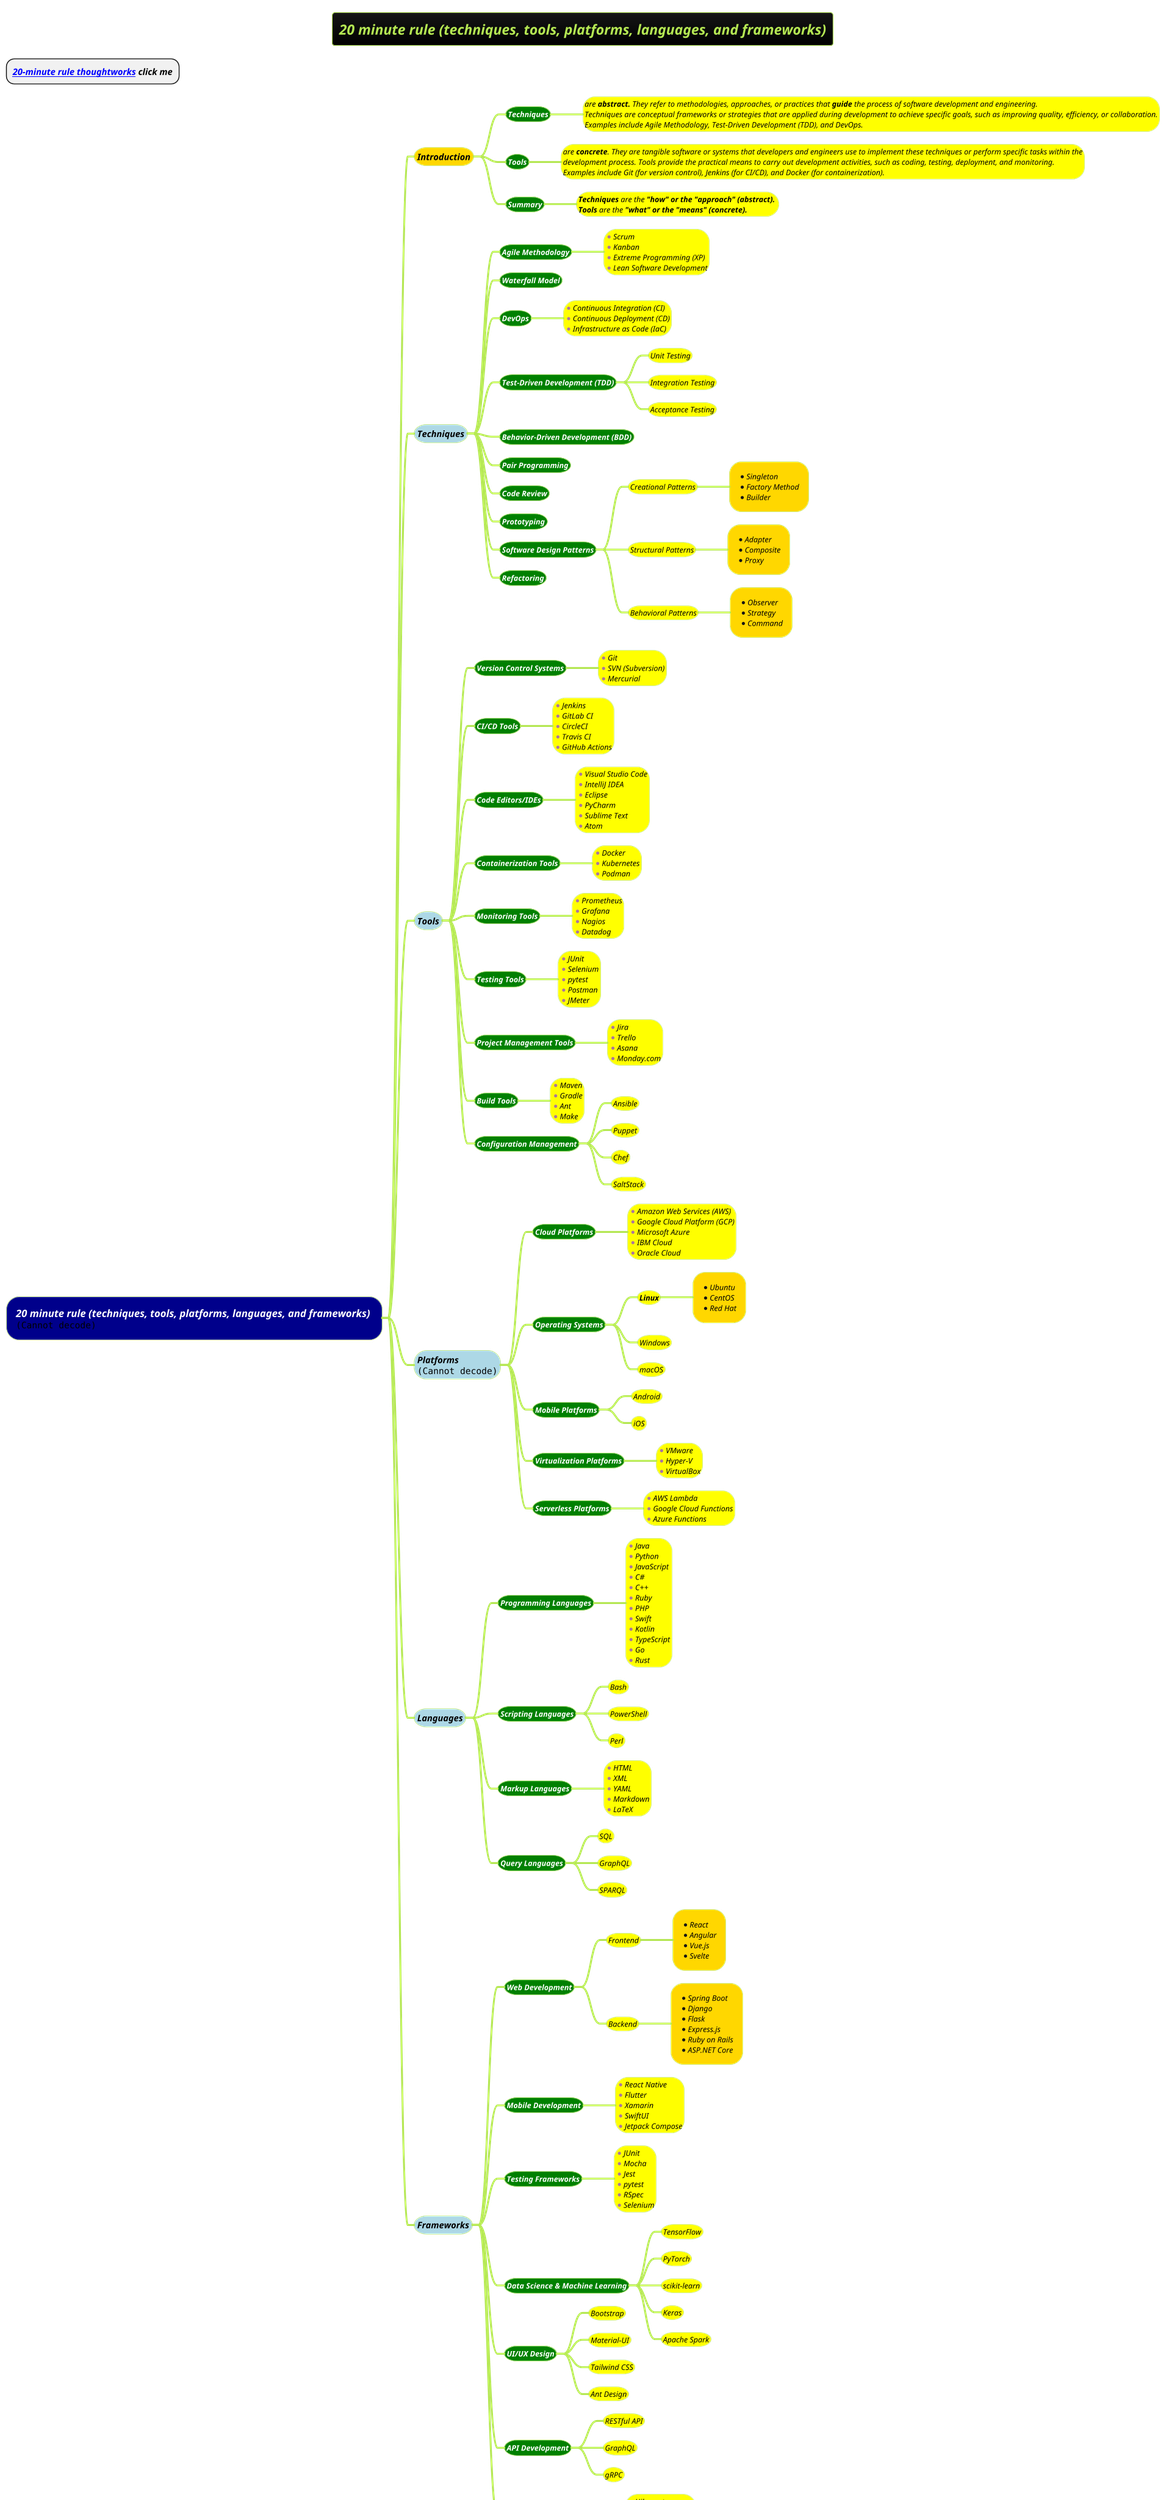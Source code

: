 @startmindmap
* <i><b>[[https://www.thoughtworks.com/radar 20-minute rule thoughtworks]] click me

!theme hacker
title = <i><size:18>20 minute rule (techniques, tools, platforms, languages, and frameworks)

*[#darkblue] <i><color #white>20 minute rule (techniques, tools, platforms, languages, and frameworks) \n<img:images/img_902.png{scale=1}>
**[#gold] <i><color #black>Introduction
***[#green] <i><color #white><b><size:12>Techniques
****[#yellow]:<i><color #black><size:12>are **abstract.** They refer to methodologies, approaches, or practices that **guide** the process of software development and engineering.
<i><color #black><size:12>Techniques are conceptual frameworks or strategies that are applied during development to achieve specific goals, such as improving quality, efficiency, or collaboration.
<i><color #black><size:12>Examples include Agile Methodology, Test-Driven Development (TDD), and DevOps.;

***[#green] <i><color #white><b><size:12>Tools
****[#yellow]:<i><color #black><size:12>are **concrete**. They are tangible software or systems that developers and engineers use to implement these techniques or perform specific tasks within the
<i><color #black><size:12>development process. Tools provide the practical means to carry out development activities, such as coding, testing, deployment, and monitoring.
<i><color #black><size:12>Examples include Git (for version control), Jenkins (for CI/CD), and Docker (for containerization).;
***[#green] <i><color #white><b><size:12>Summary
****[#yellow] <i><color #black><size:12>**Techniques** are the <b>"how" or the "approach" (abstract). \n<i><color #black><size:12>**Tools** are the <b>"what" or the "means" (concrete).

**[#lightblue] <i><color #black>Techniques
***[#green] <i><color #white><b><size:12>Agile Methodology
****[#yellow]:*<i><color #black><size:12>Scrum
* <i><color #black><size:12>Kanban
* <i><color #black><size:12>Extreme Programming (XP)
* <i><color #black><size:12>Lean Software Development;

***[#green] <i><color #white><b><size:12>Waterfall Model
***[#green] <i><color #white><b><size:12>DevOps
****[#yellow]:*<i><color #black><size:12>Continuous Integration (CI)
*<i><color #black><size:12>Continuous Deployment (CD)
*<i><color #black><size:12>Infrastructure as Code (IaC);
***[#green] <i><color #white><b><size:12>Test-Driven Development (TDD)
****[#yellow] <i><color #black><size:12>Unit Testing
****[#yellow] <i><color #black><size:12>Integration Testing
****[#yellow] <i><color #black><size:12>Acceptance Testing
***[#green] <i><color #white><b><size:12>Behavior-Driven Development (BDD)
***[#green] <i><color #white><b><size:12>Pair Programming
***[#green] <i><color #white><b><size:12>Code Review
***[#green] <i><color #white><b><size:12>Prototyping
***[#green] <i><color #white><b><size:12>Software Design Patterns
****[#yellow] <i><color #black><size:12>Creational Patterns
*****[#gold]:*<i><color #black><size:12>Singleton
*<i><color #black><size:12>Factory Method
*<i><color #black><size:12>Builder;

****[#yellow] <i><color #black><size:12>Structural Patterns
*****[#gold]:*<i><color #black><size:12>Adapter
*<i><color #black><size:12>Composite
*<i><color #black><size:12>Proxy;

****[#yellow] <i><color #black><size:12>Behavioral Patterns
*****[#gold]:*<i><color #black><size:12>Observer
*<i><color #black><size:12>Strategy
*<i><color #black><size:12>Command;

***[#green] <i><color #white><b><size:12>Refactoring
**[#lightblue] <i><color #black>Tools
***[#green] <i><color #white><b><size:12>Version Control Systems
****[#yellow]:*<i><color #black><size:12>Git
*<i><color #black><size:12>SVN (Subversion)
*<i><color #black><size:12>Mercurial;

***[#green] <i><color #white><b><size:12>CI/CD Tools
****[#yellow]:*<i><color #black><size:12>Jenkins
*<i><color #black><size:12>GitLab CI
*<i><color #black><size:12>CircleCI
*<i><color #black><size:12>Travis CI
*<i><color #black><size:12>GitHub Actions;

***[#green] <i><color #white><b><size:12>Code Editors/IDEs
****[#yellow]:*<i><color #black><size:12>Visual Studio Code
*<i><color #black><size:12>IntelliJ IDEA
*<i><color #black><size:12>Eclipse
*<i><color #black><size:12>PyCharm
*<i><color #black><size:12>Sublime Text
*<i><color #black><size:12>Atom;

***[#green] <i><color #white><b><size:12>Containerization Tools
****[#yellow]:*<i><color #black><size:12>Docker
*<i><color #black><size:12>Kubernetes
*<i><color #black><size:12>Podman;
***[#green] <i><color #white><b><size:12>Monitoring Tools
****[#yellow]:*<i><color #black><size:12>Prometheus
*<i><color #black><size:12>Grafana
*<i><color #black><size:12>Nagios
*<i><color #black><size:12>Datadog;

***[#green] <i><color #white><b><size:12>Testing Tools
****[#yellow]:*<i><color #black><size:12>JUnit
*<i><color #black><size:12>Selenium
*<i><color #black><size:12>pytest
*<i><color #black><size:12>Postman
*<i><color #black><size:12>JMeter;

***[#green] <i><color #white><b><size:12>Project Management Tools
****[#yellow]:*<i><color #black><size:12>Jira
*<i><color #black><size:12>Trello
*<i><color #black><size:12>Asana
*<i><color #black><size:12>Monday.com;

***[#green] <i><color #white><b><size:12>Build Tools
****[#yellow]:*<i><color #black><size:12>Maven
*<i><color #black><size:12>Gradle
*<i><color #black><size:12>Ant
*<i><color #black><size:12>Make;

***[#green] <i><color #white><b><size:12>Configuration Management
****[#yellow] <i><color #black><size:12>Ansible
****[#yellow] <i><color #black><size:12>Puppet
****[#yellow] <i><color #black><size:12>Chef
****[#yellow] <i><color #black><size:12>SaltStack
**[#lightblue] <i><color #black>Platforms\n<img:images/img_901.png{scale=.4}>
***[#green] <i><color #white><b><size:12>Cloud Platforms
****[#yellow]:*<i><color #black><size:12>Amazon Web Services (AWS)
*<i><color #black><size:12>Google Cloud Platform (GCP)
*<i><color #black><size:12>Microsoft Azure
*<i><color #black><size:12>IBM Cloud
*<i><color #black><size:12>Oracle Cloud;

***[#green] <i><color #white><b><size:12>Operating Systems
****[#yellow] <i><color #black><size:12><b>Linux
*****[#gold]:*<i><color #black><size:12>Ubuntu
*<i><color #black><size:12>CentOS
*<i><color #black><size:12>Red Hat;
****[#yellow] <i><color #black><size:12>Windows
****[#yellow] <i><color #black><size:12>macOS
***[#green] <i><color #white><b><size:12>Mobile Platforms
****[#yellow] <i><color #black><size:12>Android
****[#yellow] <i><color #black><size:12>iOS
***[#green] <i><color #white><b><size:12>Virtualization Platforms
****[#yellow]:*<i><color #black><size:12>VMware
*<i><color #black><size:12>Hyper-V
*<i><color #black><size:12>VirtualBox;

***[#green] <i><color #white><b><size:12>Serverless Platforms
****[#yellow]:*<i><color #black><size:12>AWS Lambda
*<i><color #black><size:12>Google Cloud Functions
*<i><color #black><size:12>Azure Functions;

**[#lightblue] <i><color #black>Languages
***[#green] <i><color #white><b><size:12>Programming Languages
****[#yellow]:*<i><color #black><size:12>Java
*<i><color #black><size:12>Python
*<i><color #black><size:12>JavaScript
*<i><color #black><size:12>C#
*<i><color #black><size:12>C++
*<i><color #black><size:12>Ruby
*<i><color #black><size:12>PHP
*<i><color #black><size:12>Swift
*<i><color #black><size:12>Kotlin
*<i><color #black><size:12>TypeScript
*<i><color #black><size:12>Go
*<i><color #black><size:12>Rust;


***[#green] <i><color #white><b><size:12>Scripting Languages
****[#yellow] <i><color #black><size:12>Bash
****[#yellow] <i><color #black><size:12>PowerShell
****[#yellow] <i><color #black><size:12>Perl
***[#green] <i><color #white><b><size:12>Markup Languages
****[#yellow]:*<i><color #black><size:12>HTML
*<i><color #black><size:12>XML
*<i><color #black><size:12>YAML
*<i><color #black><size:12>Markdown
*<i><color #black><size:12>LaTeX;

***[#green] <i><color #white><b><size:12>Query Languages
****[#yellow] <i><color #black><size:12>SQL
****[#yellow] <i><color #black><size:12>GraphQL
****[#yellow] <i><color #black><size:12>SPARQL
**[#lightblue] <i><color #black>Frameworks
***[#green] <i><color #white><b><size:12>Web Development
****[#yellow] <i><color #black><size:12>Frontend
*****[#gold]:*<i><color #black><size:12>React
*<i><color #black><size:12>Angular
*<i><color #black><size:12>Vue.js
*<i><color #black><size:12>Svelte;

****[#yellow] <i><color #black><size:12>Backend
*****[#gold]:*<i><color #black><size:12>Spring Boot
*<i><color #black><size:12>Django
*<i><color #black><size:12>Flask
*<i><color #black><size:12>Express.js
*<i><color #black><size:12>Ruby on Rails
*<i><color #black><size:12>ASP.NET Core;

***[#green] <i><color #white><b><size:12>Mobile Development
****[#yellow]:*<i><color #black><size:12>React Native
*<i><color #black><size:12>Flutter
*<i><color #black><size:12>Xamarin
*<i><color #black><size:12>SwiftUI
*<i><color #black><size:12>Jetpack Compose;

***[#green] <i><color #white><b><size:12>Testing Frameworks
****[#yellow]:*<i><color #black><size:12>JUnit
*<i><color #black><size:12>Mocha
*<i><color #black><size:12>Jest
*<i><color #black><size:12>pytest
*<i><color #black><size:12>RSpec
*<i><color #black><size:12>Selenium;

***[#green] <i><color #white><b><size:12>Data Science & Machine Learning
****[#yellow] <i><color #black><size:12>TensorFlow
****[#yellow] <i><color #black><size:12>PyTorch
****[#yellow] <i><color #black><size:12>scikit-learn
****[#yellow] <i><color #black><size:12>Keras
****[#yellow] <i><color #black><size:12>Apache Spark
***[#green] <i><color #white><b><size:12>UI/UX Design
****[#yellow] <i><color #black><size:12>Bootstrap
****[#yellow] <i><color #black><size:12>Material-UI
****[#yellow] <i><color #black><size:12>Tailwind CSS
****[#yellow] <i><color #black><size:12>Ant Design
***[#green] <i><color #white><b><size:12>API Development
****[#yellow] <i><color #black><size:12>RESTful API
****[#yellow] <i><color #black><size:12>GraphQL
****[#yellow] <i><color #black><size:12>gRPC

***[#green] <i><color #white><b><size:12>Database Management
****[#yellow]:*<i><color #black><size:12>Hibernate
*<i><color #black><size:12>Sequelize
*<i><color #black><size:12>TypeORM
*<i><color #black><size:12>Entity Framework;
@endmindmap
